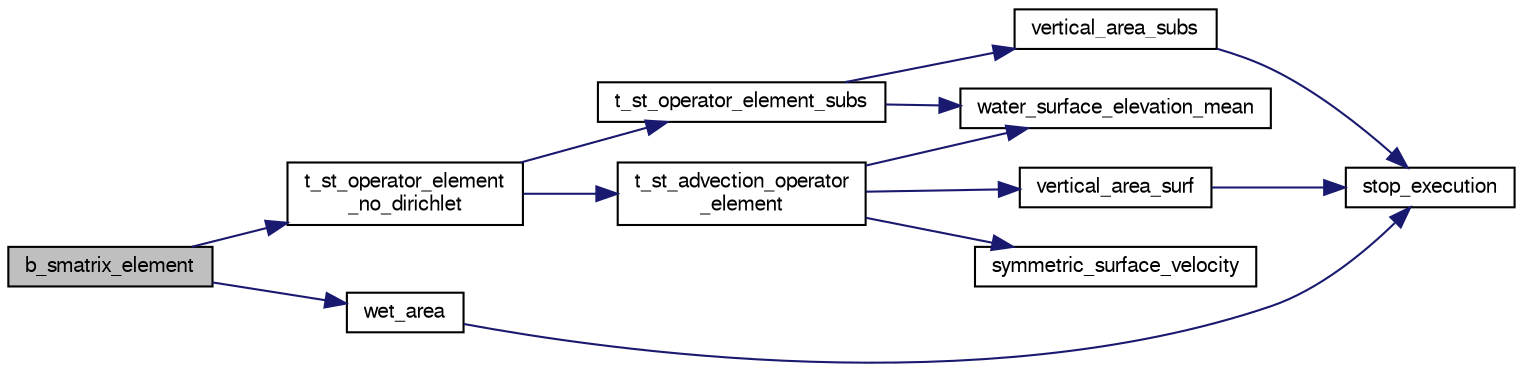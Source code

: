 digraph "b_smatrix_element"
{
  bgcolor="transparent";
  edge [fontname="FreeSans",fontsize="10",labelfontname="FreeSans",labelfontsize="10"];
  node [fontname="FreeSans",fontsize="10",shape=record];
  rankdir="LR";
  Node1 [label="b_smatrix_element",height=0.2,width=0.4,color="black", fillcolor="grey75", style="filled" fontcolor="black"];
  Node1 -> Node2 [color="midnightblue",fontsize="10",style="solid"];
  Node2 [label="t_st_operator_element\l_no_dirichlet",height=0.2,width=0.4,color="black",URL="$b__solver_8c.html#a5d82757e02d7bf9264f9138193e87832"];
  Node2 -> Node3 [color="midnightblue",fontsize="10",style="solid"];
  Node3 [label="t_st_operator_element_subs",height=0.2,width=0.4,color="black",URL="$b__solver_8c.html#aa28812ccdb9aa194c69d311db3b6648e"];
  Node3 -> Node4 [color="midnightblue",fontsize="10",style="solid"];
  Node4 [label="water_surface_elevation_mean",height=0.2,width=0.4,color="black",URL="$b__solver_8c.html#a91803fd42436b7e4151bbd2e57be7d41"];
  Node3 -> Node5 [color="midnightblue",fontsize="10",style="solid"];
  Node5 [label="vertical_area_subs",height=0.2,width=0.4,color="black",URL="$b__volumes_8c.html#aba354cc90060c9d911bd47a7c98170cf"];
  Node5 -> Node6 [color="midnightblue",fontsize="10",style="solid"];
  Node6 [label="stop_execution",height=0.2,width=0.4,color="black",URL="$t__utilities_8h.html#aad115bd95a94025215aa780dfcf894aa"];
  Node2 -> Node7 [color="midnightblue",fontsize="10",style="solid"];
  Node7 [label="t_st_advection_operator\l_element",height=0.2,width=0.4,color="black",URL="$b__v__advection_8c.html#a5aeb3dfcddcdffbfeccd32979db2cb49"];
  Node7 -> Node4 [color="midnightblue",fontsize="10",style="solid"];
  Node7 -> Node8 [color="midnightblue",fontsize="10",style="solid"];
  Node8 [label="vertical_area_surf",height=0.2,width=0.4,color="black",URL="$b__volumes_8c.html#a03db2e763463748d2af87419e099363c"];
  Node8 -> Node6 [color="midnightblue",fontsize="10",style="solid"];
  Node7 -> Node9 [color="midnightblue",fontsize="10",style="solid"];
  Node9 [label="symmetric_surface_velocity",height=0.2,width=0.4,color="black",URL="$b__v__advection_8c.html#a90b462038ce0e2e224027de0a94b58d0"];
  Node1 -> Node10 [color="midnightblue",fontsize="10",style="solid"];
  Node10 [label="wet_area",height=0.2,width=0.4,color="black",URL="$b__volumes_8c.html#a7542322fca1abef463947d740d24457e"];
  Node10 -> Node6 [color="midnightblue",fontsize="10",style="solid"];
}
